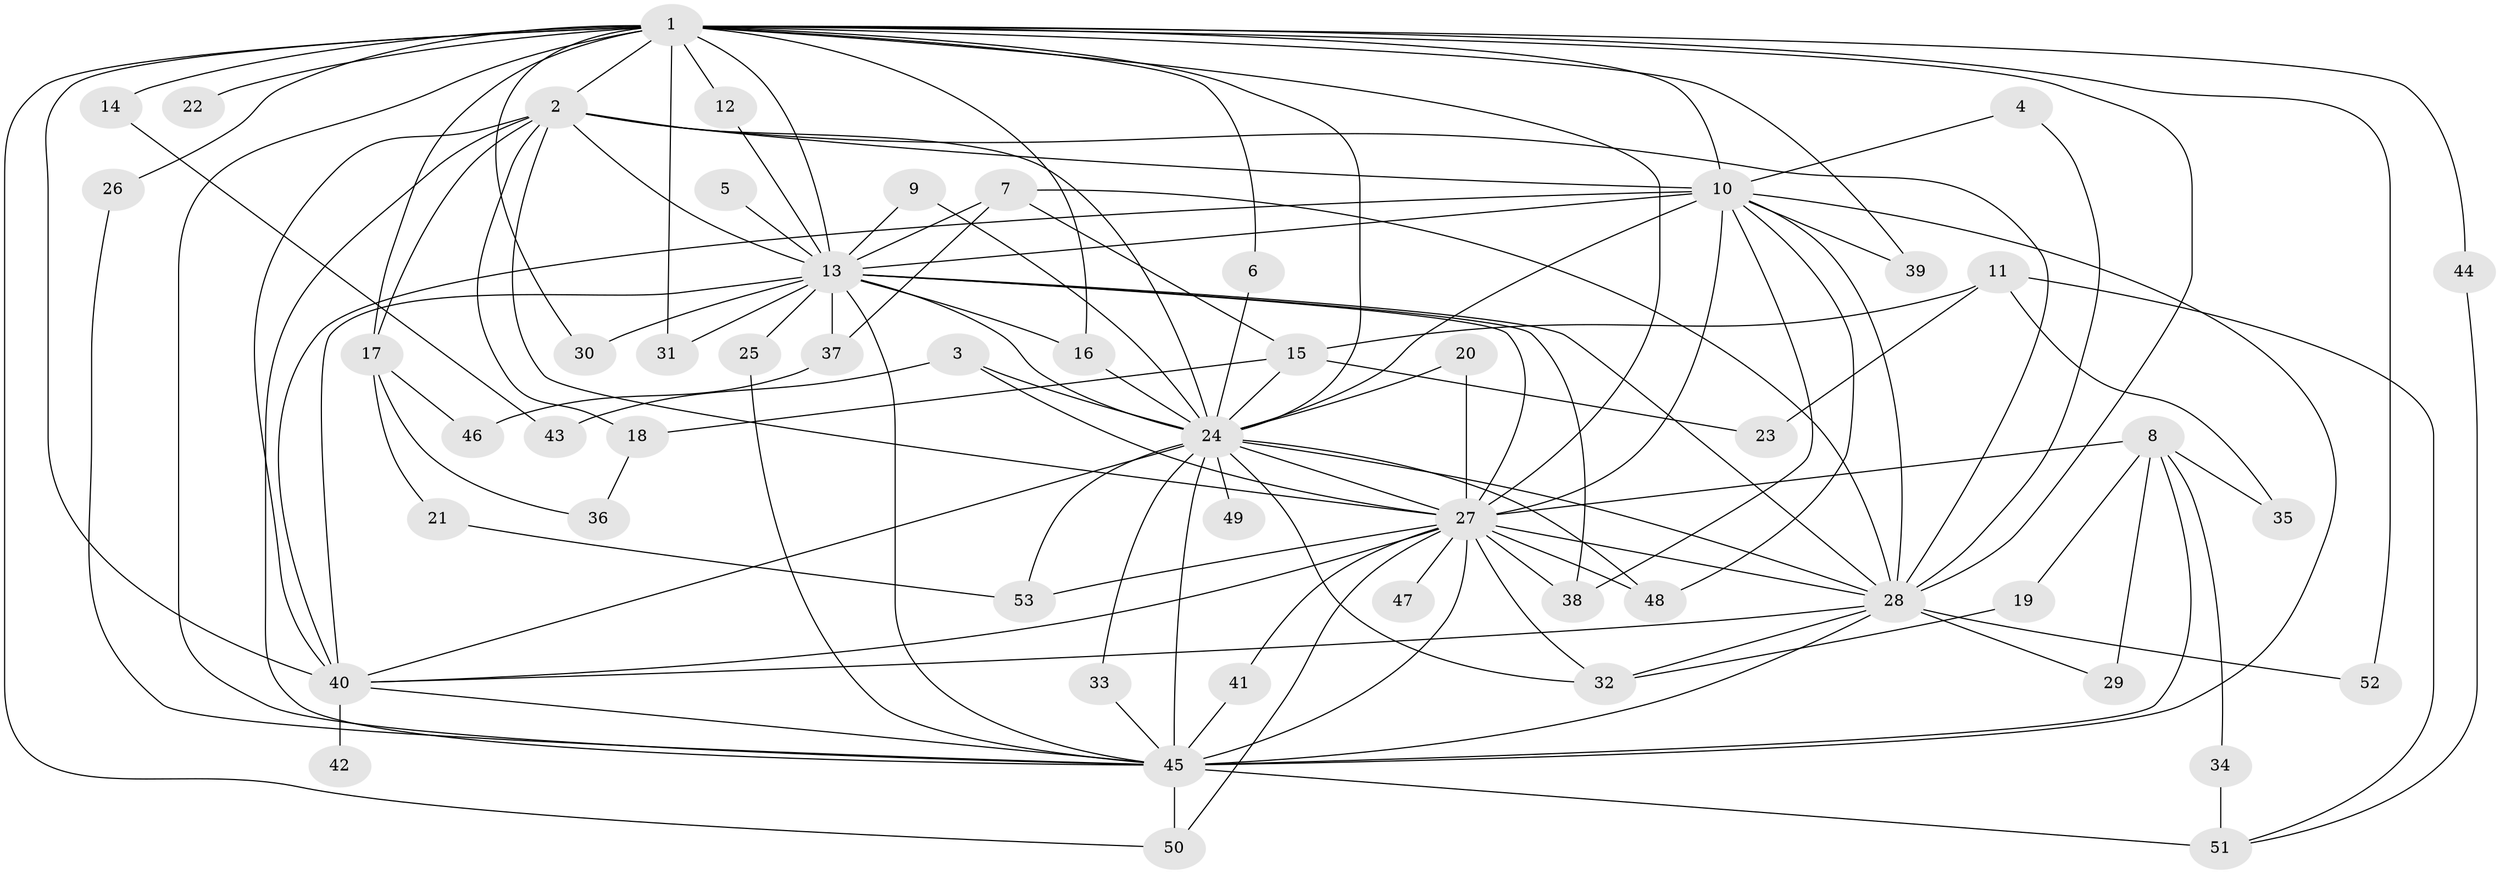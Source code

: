 // original degree distribution, {22: 0.02666666666666667, 15: 0.013333333333333334, 16: 0.02666666666666667, 20: 0.013333333333333334, 23: 0.013333333333333334, 21: 0.013333333333333334, 12: 0.013333333333333334, 13: 0.013333333333333334, 3: 0.18666666666666668, 8: 0.013333333333333334, 2: 0.5733333333333334, 4: 0.04, 7: 0.013333333333333334, 5: 0.04}
// Generated by graph-tools (version 1.1) at 2025/36/03/04/25 23:36:35]
// undirected, 53 vertices, 122 edges
graph export_dot {
  node [color=gray90,style=filled];
  1;
  2;
  3;
  4;
  5;
  6;
  7;
  8;
  9;
  10;
  11;
  12;
  13;
  14;
  15;
  16;
  17;
  18;
  19;
  20;
  21;
  22;
  23;
  24;
  25;
  26;
  27;
  28;
  29;
  30;
  31;
  32;
  33;
  34;
  35;
  36;
  37;
  38;
  39;
  40;
  41;
  42;
  43;
  44;
  45;
  46;
  47;
  48;
  49;
  50;
  51;
  52;
  53;
  1 -- 2 [weight=2.0];
  1 -- 6 [weight=1.0];
  1 -- 10 [weight=2.0];
  1 -- 12 [weight=1.0];
  1 -- 13 [weight=2.0];
  1 -- 14 [weight=2.0];
  1 -- 16 [weight=1.0];
  1 -- 17 [weight=1.0];
  1 -- 22 [weight=2.0];
  1 -- 24 [weight=2.0];
  1 -- 26 [weight=1.0];
  1 -- 27 [weight=2.0];
  1 -- 28 [weight=2.0];
  1 -- 30 [weight=1.0];
  1 -- 31 [weight=2.0];
  1 -- 39 [weight=2.0];
  1 -- 40 [weight=2.0];
  1 -- 44 [weight=1.0];
  1 -- 45 [weight=3.0];
  1 -- 50 [weight=1.0];
  1 -- 52 [weight=1.0];
  2 -- 10 [weight=1.0];
  2 -- 13 [weight=2.0];
  2 -- 17 [weight=1.0];
  2 -- 18 [weight=1.0];
  2 -- 24 [weight=2.0];
  2 -- 27 [weight=1.0];
  2 -- 28 [weight=1.0];
  2 -- 40 [weight=1.0];
  2 -- 45 [weight=1.0];
  3 -- 24 [weight=1.0];
  3 -- 27 [weight=1.0];
  3 -- 43 [weight=1.0];
  4 -- 10 [weight=1.0];
  4 -- 28 [weight=1.0];
  5 -- 13 [weight=1.0];
  6 -- 24 [weight=1.0];
  7 -- 13 [weight=1.0];
  7 -- 15 [weight=1.0];
  7 -- 28 [weight=1.0];
  7 -- 37 [weight=1.0];
  8 -- 19 [weight=1.0];
  8 -- 27 [weight=1.0];
  8 -- 29 [weight=2.0];
  8 -- 34 [weight=1.0];
  8 -- 35 [weight=1.0];
  8 -- 45 [weight=1.0];
  9 -- 13 [weight=1.0];
  9 -- 24 [weight=1.0];
  10 -- 13 [weight=1.0];
  10 -- 24 [weight=1.0];
  10 -- 27 [weight=2.0];
  10 -- 28 [weight=1.0];
  10 -- 38 [weight=1.0];
  10 -- 39 [weight=1.0];
  10 -- 40 [weight=2.0];
  10 -- 45 [weight=1.0];
  10 -- 48 [weight=1.0];
  11 -- 15 [weight=1.0];
  11 -- 23 [weight=1.0];
  11 -- 35 [weight=1.0];
  11 -- 51 [weight=1.0];
  12 -- 13 [weight=1.0];
  13 -- 16 [weight=1.0];
  13 -- 24 [weight=1.0];
  13 -- 25 [weight=2.0];
  13 -- 27 [weight=1.0];
  13 -- 28 [weight=1.0];
  13 -- 30 [weight=1.0];
  13 -- 31 [weight=1.0];
  13 -- 37 [weight=1.0];
  13 -- 38 [weight=1.0];
  13 -- 40 [weight=1.0];
  13 -- 45 [weight=1.0];
  14 -- 43 [weight=1.0];
  15 -- 18 [weight=1.0];
  15 -- 23 [weight=1.0];
  15 -- 24 [weight=1.0];
  16 -- 24 [weight=1.0];
  17 -- 21 [weight=1.0];
  17 -- 36 [weight=1.0];
  17 -- 46 [weight=1.0];
  18 -- 36 [weight=1.0];
  19 -- 32 [weight=1.0];
  20 -- 24 [weight=1.0];
  20 -- 27 [weight=1.0];
  21 -- 53 [weight=1.0];
  24 -- 27 [weight=1.0];
  24 -- 28 [weight=1.0];
  24 -- 32 [weight=1.0];
  24 -- 33 [weight=1.0];
  24 -- 40 [weight=1.0];
  24 -- 45 [weight=1.0];
  24 -- 48 [weight=1.0];
  24 -- 49 [weight=1.0];
  24 -- 53 [weight=2.0];
  25 -- 45 [weight=1.0];
  26 -- 45 [weight=1.0];
  27 -- 28 [weight=1.0];
  27 -- 32 [weight=1.0];
  27 -- 38 [weight=1.0];
  27 -- 40 [weight=1.0];
  27 -- 41 [weight=1.0];
  27 -- 45 [weight=2.0];
  27 -- 47 [weight=1.0];
  27 -- 48 [weight=1.0];
  27 -- 50 [weight=1.0];
  27 -- 53 [weight=1.0];
  28 -- 29 [weight=1.0];
  28 -- 32 [weight=1.0];
  28 -- 40 [weight=1.0];
  28 -- 45 [weight=2.0];
  28 -- 52 [weight=2.0];
  33 -- 45 [weight=1.0];
  34 -- 51 [weight=2.0];
  37 -- 46 [weight=1.0];
  40 -- 42 [weight=1.0];
  40 -- 45 [weight=1.0];
  41 -- 45 [weight=1.0];
  44 -- 51 [weight=1.0];
  45 -- 50 [weight=1.0];
  45 -- 51 [weight=2.0];
}
